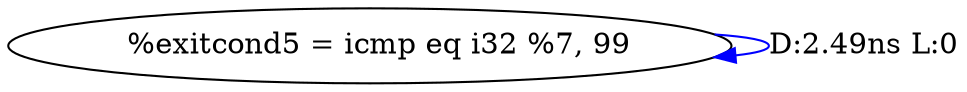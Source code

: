 digraph {
Node0x4141a80[label="  %exitcond5 = icmp eq i32 %7, 99"];
Node0x4141a80 -> Node0x4141a80[label="D:2.49ns L:0",color=blue];
}
